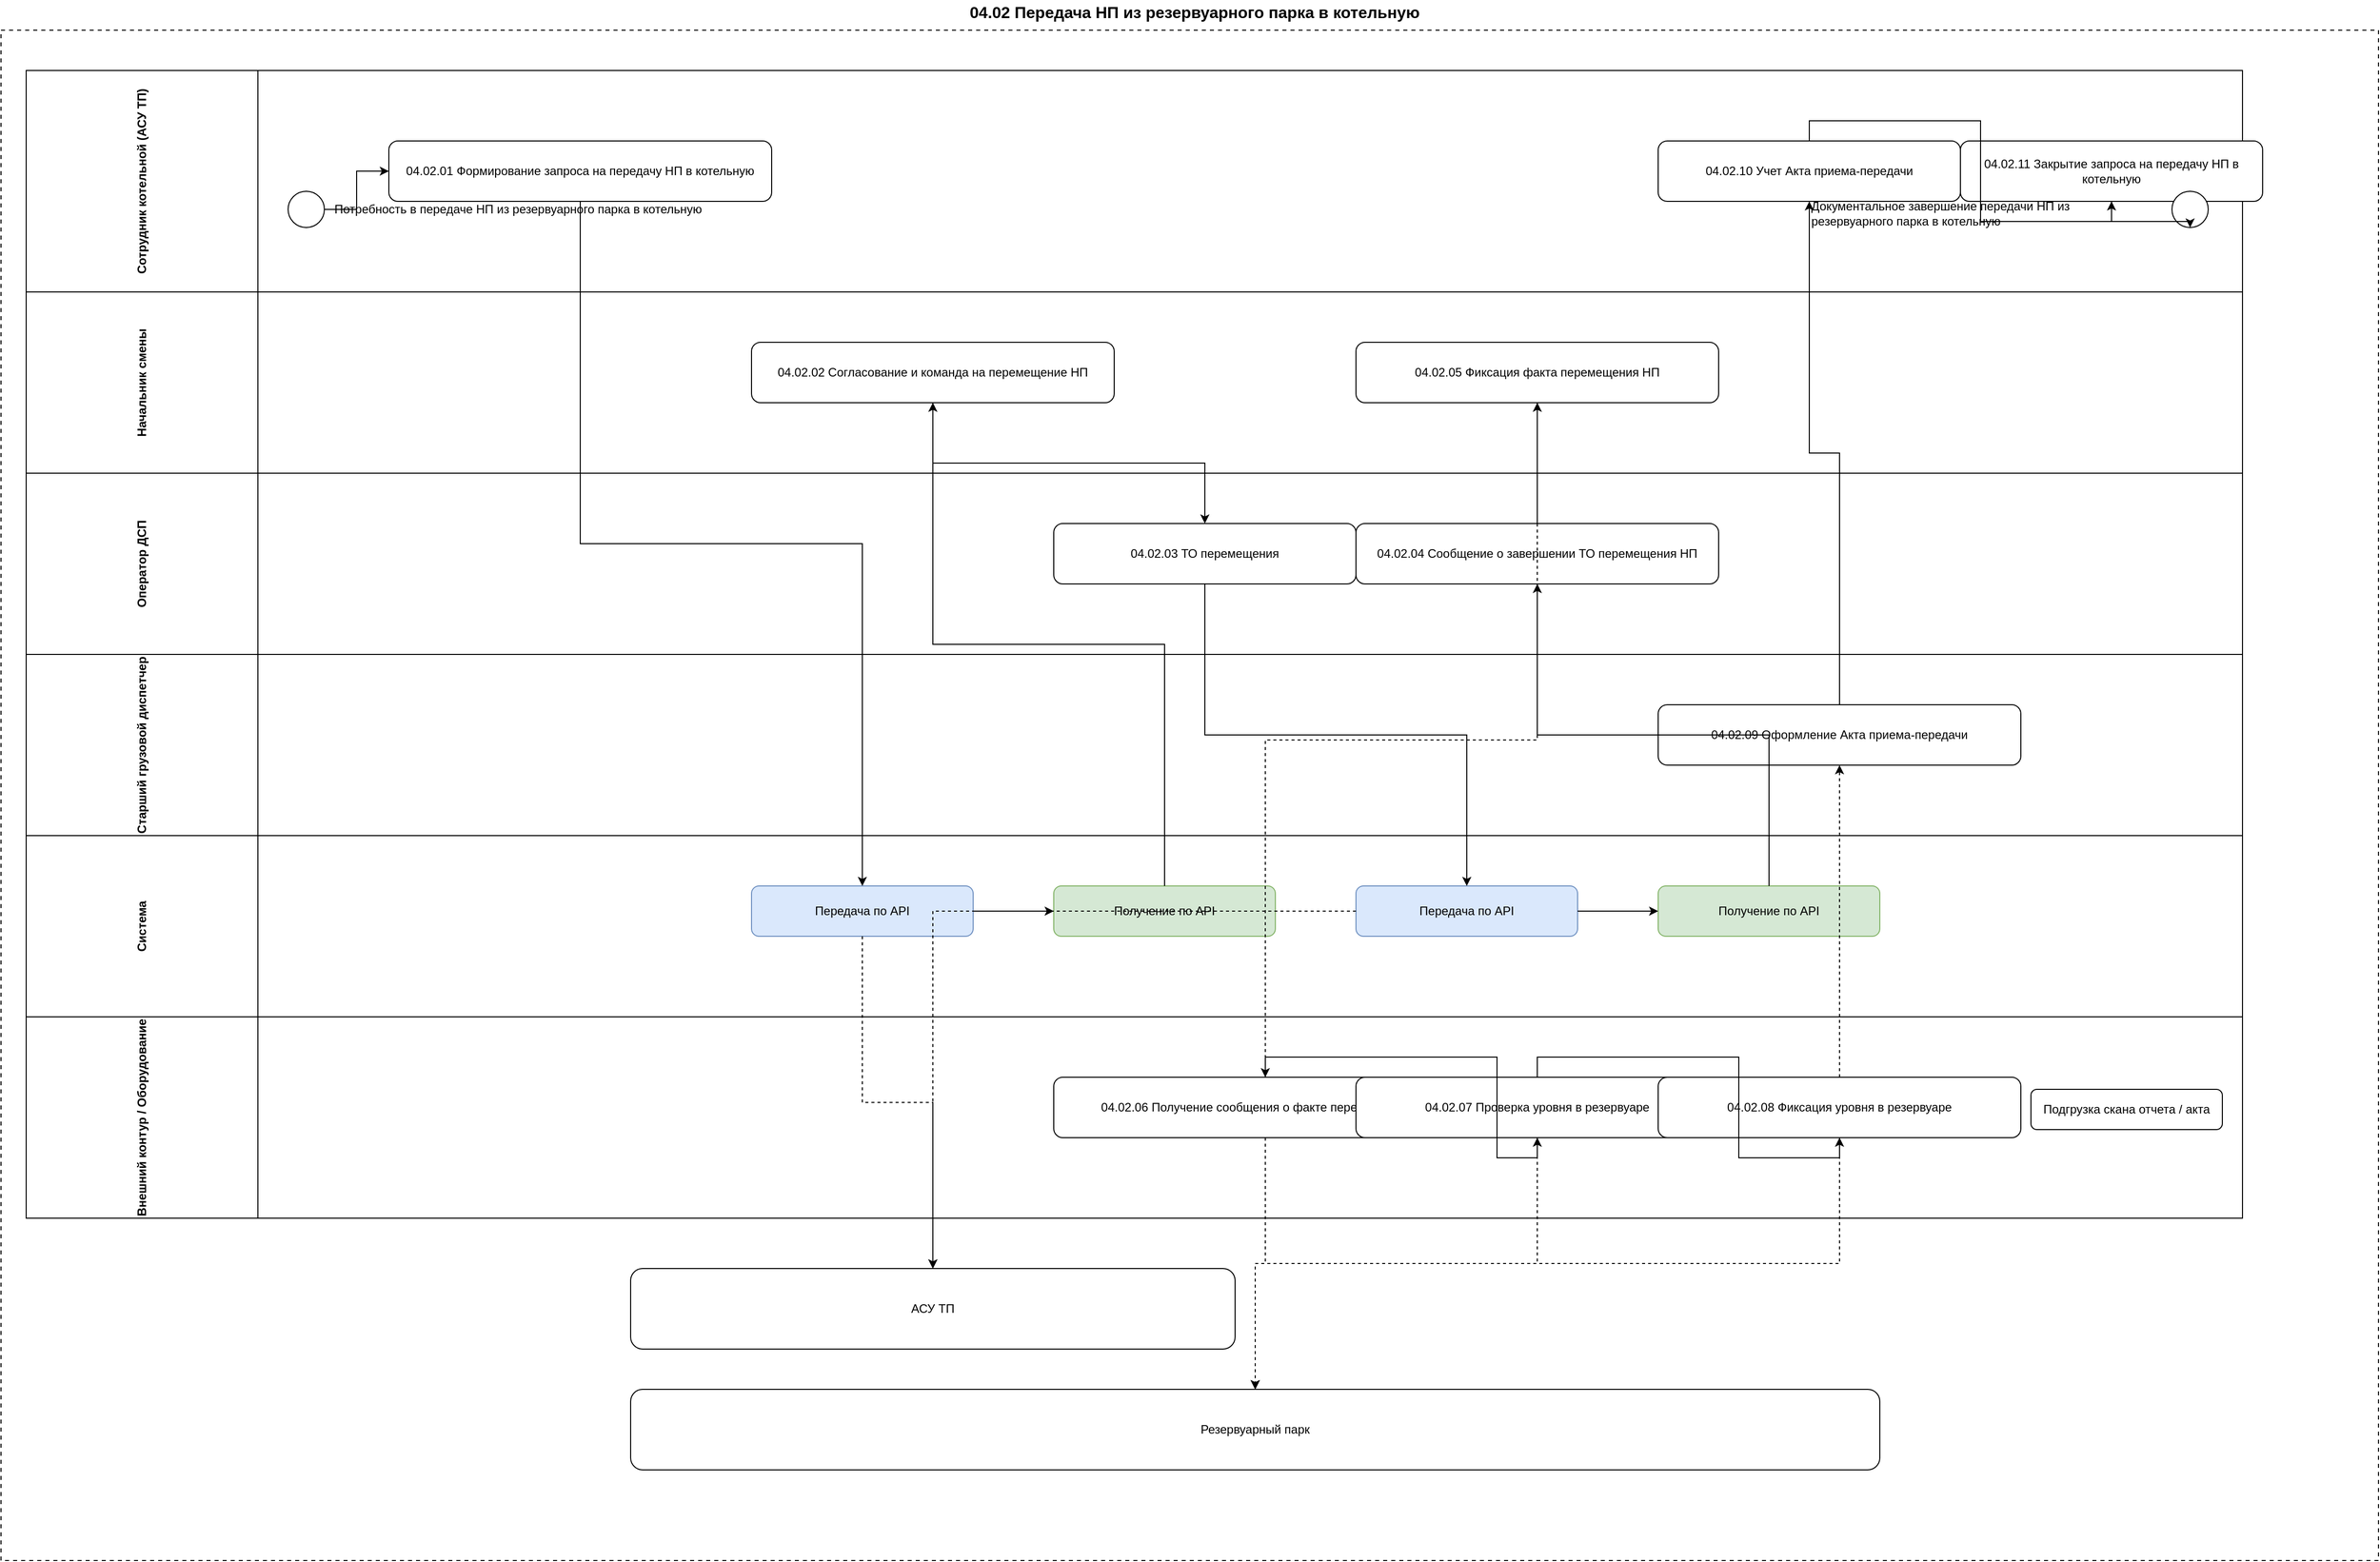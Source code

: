 <?xml version="1.0" encoding="UTF-8"?>
<mxfile version="24.7.8" editor="draw.io" type="device">
  <diagram id="D1" name="04.02 Передача НП">
    <mxGraphModel dx="1920" dy="1080" grid="1" gridSize="10" guides="1" tooltips="1" connect="1" arrows="1" fold="1" page="1" pageScale="1" pageWidth="2400" pageHeight="1600" math="0" shadow="0">
      <root>
        <mxCell id="0"/>
        <mxCell id="1" parent="0"/>

        <!-- Декоративная рамка -->
        <mxCell id="border" value="" style="rounded=0;whiteSpace=wrap;html=1;strokeWidth=1;dashed=1;dashPattern=4 4;fillColor=none;" vertex="1" parent="1">
          <mxGeometry x="15" y="40" width="2360" height="1520" as="geometry"/>
        </mxCell>

        <!-- Заголовок процесса -->
        <mxCell id="header" value="04.02 Передача НП из резервуарного парка в котельную" style="text;html=1;whiteSpace=wrap;align=center;verticalAlign=middle;fontStyle=1;fontSize=16;" vertex="1" parent="1">
          <mxGeometry x="550" y="10" width="1300" height="24" as="geometry"/>
        </mxCell>

        <!-- Дорожки (swimlanes) -->
        <mxCell id="lane1" value="Сотрудник котельной (АСУ ТП)" style="swimlane;html=1;whiteSpace=wrap;horizontal=0;startSize=230;rounded=0;swimlaneFillColor=none;" vertex="1" parent="1">
          <mxGeometry x="40" y="80" width="2200" height="220" as="geometry"/>
        </mxCell>
        <mxCell id="lane2" value="Начальник смены" style="swimlane;html=1;whiteSpace=wrap;horizontal=0;startSize=230;rounded=0;swimlaneFillColor=none;" vertex="1" parent="1">
          <mxGeometry x="40" y="300" width="2200" height="180" as="geometry"/>
        </mxCell>
        <mxCell id="lane3" value="Оператор ДСП" style="swimlane;html=1;whiteSpace=wrap;horizontal=0;startSize=230;rounded=0;swimlaneFillColor=none;" vertex="1" parent="1">
          <mxGeometry x="40" y="480" width="2200" height="180" as="geometry"/>
        </mxCell>
        <mxCell id="lane4" value="Старший грузовой диспетчер" style="swimlane;html=1;whiteSpace=wrap;horizontal=0;startSize=230;rounded=0;swimlaneFillColor=none;" vertex="1" parent="1">
          <mxGeometry x="40" y="660" width="2200" height="180" as="geometry"/>
        </mxCell>
        <mxCell id="lane5" value="Система" style="swimlane;html=1;whiteSpace=wrap;horizontal=0;startSize=230;rounded=0;swimlaneFillColor=none;" vertex="1" parent="1">
          <mxGeometry x="40" y="840" width="2200" height="180" as="geometry"/>
        </mxCell>
        <mxCell id="lane6" value="Внешний контур / Оборудование" style="swimlane;html=1;whiteSpace=wrap;horizontal=0;startSize=230;rounded=0;swimlaneFillColor=none;" vertex="1" parent="1">
          <mxGeometry x="40" y="1020" width="2200" height="200" as="geometry"/>
        </mxCell>

        <!-- Нижние объекты -->
        <mxCell id="asu_tp" value="АСУ ТП" style="rounded=1;whiteSpace=wrap;html=1;strokeWidth=1;" vertex="1" parent="1">
          <mxGeometry x="640" y="1270" width="600" height="80" as="geometry"/>
        </mxCell>
        <mxCell id="rezerv" value="Резервуарный парк" style="rounded=1;whiteSpace=wrap;html=1;strokeWidth=1;" vertex="1" parent="1">
          <mxGeometry x="640" y="1390" width="1240" height="80" as="geometry"/>
        </mxCell>

        <!-- Lane 1: Start, 04.02.01, 04.02.10, 04.02.11, End -->
        <mxCell id="start_evt" value="" style="ellipse;whiteSpace=wrap;html=1;" vertex="1" parent="lane1">
          <mxGeometry x="260" y="120" width="36" height="36" as="geometry"/>
        </mxCell>
        <mxCell id="start_lbl" value="Потребность в передаче НП из резервуарного парка в котельную" style="text;html=1;whiteSpace=wrap;align=left;verticalAlign=middle;" vertex="1" parent="lane1">
          <mxGeometry x="304" y="118" width="520" height="40" as="geometry"/>
        </mxCell>
        <mxCell id="t040201" value="04.02.01 Формирование запроса на передачу НП в котельную" style="rounded=1;whiteSpace=wrap;html=1;" vertex="1" parent="lane1">
          <mxGeometry x="360" y="70" width="380" height="60" as="geometry"/>
        </mxCell>
        <mxCell id="t040210" value="04.02.10 Учет Акта приема-передачи" style="rounded=1;whiteSpace=wrap;html=1;" vertex="1" parent="lane1">
          <mxGeometry x="1620" y="70" width="300" height="60" as="geometry"/>
        </mxCell>
        <mxCell id="t040211" value="04.02.11 Закрытие запроса на передачу НП в котельную" style="rounded=1;whiteSpace=wrap;html=1;" vertex="1" parent="lane1">
          <mxGeometry x="1920" y="70" width="300" height="60" as="geometry"/>
        </mxCell>
        <mxCell id="end_evt" value="" style="ellipse;whiteSpace=wrap;html=1;" vertex="1" parent="lane1">
          <mxGeometry x="2130" y="120" width="36" height="36" as="geometry"/>
        </mxCell>
        <mxCell id="end_lbl" value="Документальное завершение передачи НП из резервуарного парка в котельную" style="text;html=1;whiteSpace=wrap;align=left;verticalAlign=middle;" vertex="1" parent="lane1">
          <mxGeometry x="1770" y="120" width="340" height="44" as="geometry"/>
        </mxCell>

        <!-- Lane 2: 04.02.02, 04.02.05 -->
        <mxCell id="t040202" value="04.02.02 Согласование и команда на перемещение НП" style="rounded=1;whiteSpace=wrap;html=1;" vertex="1" parent="lane2">
          <mxGeometry x="720" y="50" width="360" height="60" as="geometry"/>
        </mxCell>
        <mxCell id="t040205" value="04.02.05 Фиксация факта перемещения НП" style="rounded=1;whiteSpace=wrap;html=1;" vertex="1" parent="lane2">
          <mxGeometry x="1320" y="50" width="360" height="60" as="geometry"/>
        </mxCell>

        <!-- Lane 3: 04.02.03, 04.02.04 -->
        <mxCell id="t040203" value="04.02.03 ТО перемещения" style="rounded=1;whiteSpace=wrap;html=1;" vertex="1" parent="lane3">
          <mxGeometry x="1020" y="50" width="300" height="60" as="geometry"/>
        </mxCell>
        <mxCell id="t040204" value="04.02.04 Сообщение о завершении ТО перемещения НП" style="rounded=1;whiteSpace=wrap;html=1;" vertex="1" parent="lane3">
          <mxGeometry x="1320" y="50" width="360" height="60" as="geometry"/>
        </mxCell>

        <!-- Lane 4: 04.02.09 -->
        <mxCell id="t040209" value="04.02.09 Оформление Акта приема-передачи" style="rounded=1;whiteSpace=wrap;html=1;" vertex="1" parent="lane4">
          <mxGeometry x="1620" y="50" width="360" height="60" as="geometry"/>
        </mxCell>

        <!-- Lane 5: Система (API) -->
        <mxCell id="api_send_1" value="Передача по API" style="rounded=1;whiteSpace=wrap;html=1;fillColor=#dae8fc;strokeColor=#6c8ebf;" vertex="1" parent="lane5">
          <mxGeometry x="720" y="50" width="220" height="50" as="geometry"/>
        </mxCell>
        <mxCell id="api_recv_1" value="Получение по API" style="rounded=1;whiteSpace=wrap;html=1;fillColor=#d5e8d4;strokeColor=#82b366;" vertex="1" parent="lane5">
          <mxGeometry x="1020" y="50" width="220" height="50" as="geometry"/>
        </mxCell>
        <mxCell id="api_send_2" value="Передача по API" style="rounded=1;whiteSpace=wrap;html=1;fillColor=#dae8fc;strokeColor=#6c8ebf;" vertex="1" parent="lane5">
          <mxGeometry x="1320" y="50" width="220" height="50" as="geometry"/>
        </mxCell>
        <mxCell id="api_recv_2" value="Получение по API" style="rounded=1;whiteSpace=wrap;html=1;fillColor=#d5e8d4;strokeColor=#82b366;" vertex="1" parent="lane5">
          <mxGeometry x="1620" y="50" width="220" height="50" as="geometry"/>
        </mxCell>

        <!-- Lane 6: Внешний контур / Оборудование -->
        <mxCell id="t040206" value="04.02.06 Получение сообщения о факте перемещения НП" style="rounded=1;whiteSpace=wrap;html=1;" vertex="1" parent="lane6">
          <mxGeometry x="1020" y="60" width="420" height="60" as="geometry"/>
        </mxCell>
        <mxCell id="t040207" value="04.02.07 Проверка уровня в резервуаре" style="rounded=1;whiteSpace=wrap;html=1;" vertex="1" parent="lane6">
          <mxGeometry x="1320" y="60" width="360" height="60" as="geometry"/>
        </mxCell>
        <mxCell id="t040208" value="04.02.08 Фиксация уровня в резервуаре" style="rounded=1;whiteSpace=wrap;html=1;" vertex="1" parent="lane6">
          <mxGeometry x="1620" y="60" width="360" height="60" as="geometry"/>
        </mxCell>
        <mxCell id="scan_note" value="Подгрузка скана отчета / акта" style="rounded=1;whiteSpace=wrap;html=1;strokeDashpattern=1 1;" vertex="1" parent="lane6">
          <mxGeometry x="1990" y="72" width="190" height="40" as="geometry"/>
        </mxCell>

        <!-- Соединители (basic flow) -->
        <mxCell id="e01" style="edgeStyle=orthogonalEdgeStyle;rounded=0;orthogonalLoop=1;jettySize=auto;html=1;" edge="1" parent="1" source="start_evt" target="t040201">
          <mxGeometry relative="1" as="geometry"/>
        </mxCell>
        <mxCell id="e02" style="edgeStyle=orthogonalEdgeStyle;rounded=0;orthogonalLoop=1;jettySize=auto;html=1;" edge="1" parent="1" source="t040201" target="api_send_1">
          <mxGeometry relative="1" as="geometry"/>
        </mxCell>
        <mxCell id="e03" style="edgeStyle=orthogonalEdgeStyle;rounded=0;orthogonalLoop=1;jettySize=auto;html=1;" edge="1" parent="1" source="api_send_1" target="api_recv_1">
          <mxGeometry relative="1" as="geometry"/>
        </mxCell>
        <mxCell id="e04" style="edgeStyle=orthogonalEdgeStyle;rounded=0;orthogonalLoop=1;jettySize=auto;html=1;" edge="1" parent="1" source="api_recv_1" target="t040202">
          <mxGeometry relative="1" as="geometry"/>
        </mxCell>
        <mxCell id="e05" style="edgeStyle=orthogonalEdgeStyle;rounded=0;orthogonalLoop=1;jettySize=auto;html=1;" edge="1" parent="1" source="t040202" target="t040203">
          <mxGeometry relative="1" as="geometry"/>
        </mxCell>
        <mxCell id="e06" style="edgeStyle=orthogonalEdgeStyle;rounded=0;orthogonalLoop=1;jettySize=auto;html=1;" edge="1" parent="1" source="t040203" target="api_send_2">
          <mxGeometry relative="1" as="geometry"/>
        </mxCell>
        <mxCell id="e07" style="edgeStyle=orthogonalEdgeStyle;rounded=0;orthogonalLoop=1;jettySize=auto;html=1;" edge="1" parent="1" source="api_send_2" target="api_recv_2">
          <mxGeometry relative="1" as="geometry"/>
        </mxCell>
        <mxCell id="e08" style="edgeStyle=orthogonalEdgeStyle;rounded=0;orthogonalLoop=1;jettySize=auto;html=1;" edge="1" parent="1" source="api_recv_2" target="t040204">
          <mxGeometry relative="1" as="geometry"/>
        </mxCell>
        <mxCell id="e09" style="edgeStyle=orthogonalEdgeStyle;rounded=0;orthogonalLoop=1;jettySize=auto;html=1;" edge="1" parent="1" source="t040204" target="t040205">
          <mxGeometry relative="1" as="geometry"/>
        </mxCell>

        <!-- Вертикальные связи к оборудованию -->
        <mxCell id="e10" style="edgeStyle=orthogonalEdgeStyle;rounded=0;dashed=1;orthogonalLoop=1;jettySize=auto;html=1;" edge="1" parent="1" source="t040205" target="t040206">
          <mxGeometry relative="1" as="geometry"/>
        </mxCell>
        <mxCell id="e11" style="edgeStyle=orthogonalEdgeStyle;rounded=0;orthogonalLoop=1;jettySize=auto;html=1;" edge="1" parent="1" source="t040206" target="t040207">
          <mxGeometry relative="1" as="geometry"/>
        </mxCell>
        <mxCell id="e12" style="edgeStyle=orthogonalEdgeStyle;rounded=0;orthogonalLoop=1;jettySize=auto;html=1;" edge="1" parent="1" source="t040207" target="t040208">
          <mxGeometry relative="1" as="geometry"/>
        </mxCell>
        <mxCell id="e13" style="edgeStyle=orthogonalEdgeStyle;rounded=0;dashed=1;orthogonalLoop=1;jettySize=auto;html=1;" edge="1" parent="1" source="t040208" target="t040209">
          <mxGeometry relative="1" as="geometry"/>
        </mxCell>

        <!-- Завершение -->
        <mxCell id="e14" style="edgeStyle=orthogonalEdgeStyle;rounded=0;orthogonalLoop=1;jettySize=auto;html=1;" edge="1" parent="1" source="t040209" target="t040210">
          <mxGeometry relative="1" as="geometry"/>
        </mxCell>
        <mxCell id="e15" style="edgeStyle=orthogonalEdgeStyle;rounded=0;orthogonalLoop=1;jettySize=auto;html=1;" edge="1" parent="1" source="t040210" target="t040211">
          <mxGeometry relative="1" as="geometry"/>
        </mxCell>
        <mxCell id="e16" style="edgeStyle=orthogonalEdgeStyle;rounded=0;orthogonalLoop=1;jettySize=auto;html=1;" edge="1" parent="1" source="t040211" target="end_evt">
          <mxGeometry relative="1" as="geometry"/>
        </mxCell>

        <!-- Пунктирные связи к нижним блокам -->
        <mxCell id="e17" style="edgeStyle=orthogonalEdgeStyle;rounded=0;dashed=1;orthogonalLoop=1;jettySize=auto;html=1;" edge="1" parent="1" source="api_send_1" target="asu_tp">
          <mxGeometry relative="1" as="geometry"/>
        </mxCell>
        <mxCell id="e18" style="edgeStyle=orthogonalEdgeStyle;rounded=0;dashed=1;orthogonalLoop=1;jettySize=auto;html=1;" edge="1" parent="1" source="api_send_2" target="asu_tp">
          <mxGeometry relative="1" as="geometry"/>
        </mxCell>
        <mxCell id="e19" style="edgeStyle=orthogonalEdgeStyle;rounded=0;dashed=1;orthogonalLoop=1;jettySize=auto;html=1;" edge="1" parent="1" source="t040206" target="rezerv">
          <mxGeometry relative="1" as="geometry"/>
        </mxCell>
        <mxCell id="e20" style="edgeStyle=orthogonalEdgeStyle;rounded=0;dashed=1;orthogonalLoop=1;jettySize=auto;html=1;" edge="1" parent="1" source="t040207" target="rezerv">
          <mxGeometry relative="1" as="geometry"/>
        </mxCell>
        <mxCell id="e21" style="edgeStyle=orthogonalEdgeStyle;rounded=0;dashed=1;orthogonalLoop=1;jettySize=auto;html=1;" edge="1" parent="1" source="t040208" target="rezerv">
          <mxGeometry relative="1" as="geometry"/>
        </mxCell>

      </root>
    </mxGraphModel>
  </diagram>
  <!-- Пропорции и расстояния подобраны по изображению; масштабируйте страницу при необходимости. -->
</mxfile>

